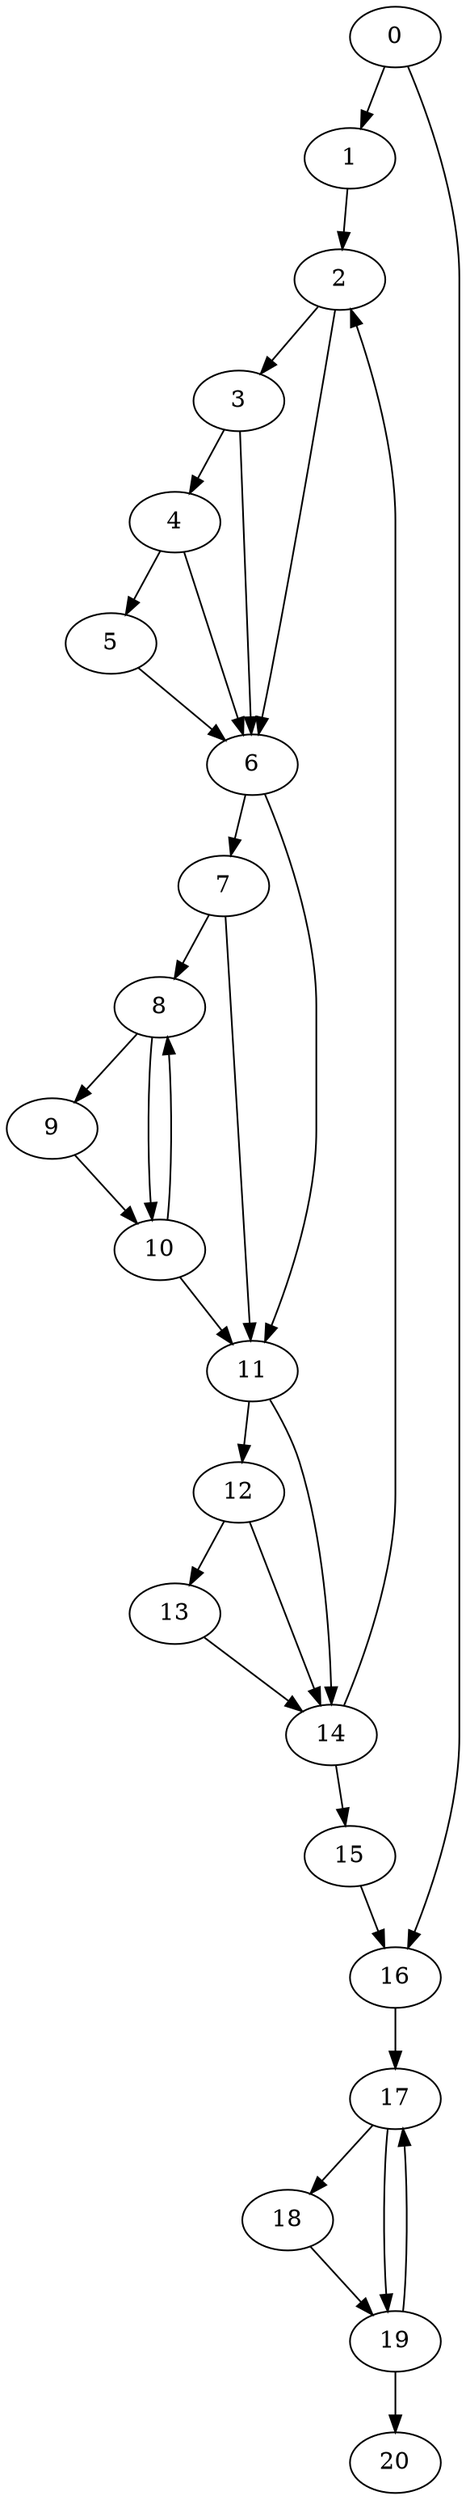 digraph {
	0
	1
	2
	3
	4
	5
	6
	7
	8
	9
	10
	11
	12
	13
	14
	15
	16
	17
	18
	19
	20
	3 -> 4
	2 -> 6
	3 -> 6
	4 -> 6
	5 -> 6
	11 -> 12
	14 -> 15
	0 -> 16
	15 -> 16
	16 -> 17
	19 -> 17
	0 -> 1
	1 -> 2
	14 -> 2
	8 -> 9
	12 -> 13
	13 -> 14
	11 -> 14
	12 -> 14
	4 -> 5
	17 -> 18
	17 -> 19
	18 -> 19
	19 -> 20
	2 -> 3
	6 -> 7
	7 -> 8
	10 -> 8
	8 -> 10
	9 -> 10
	6 -> 11
	7 -> 11
	10 -> 11
}
